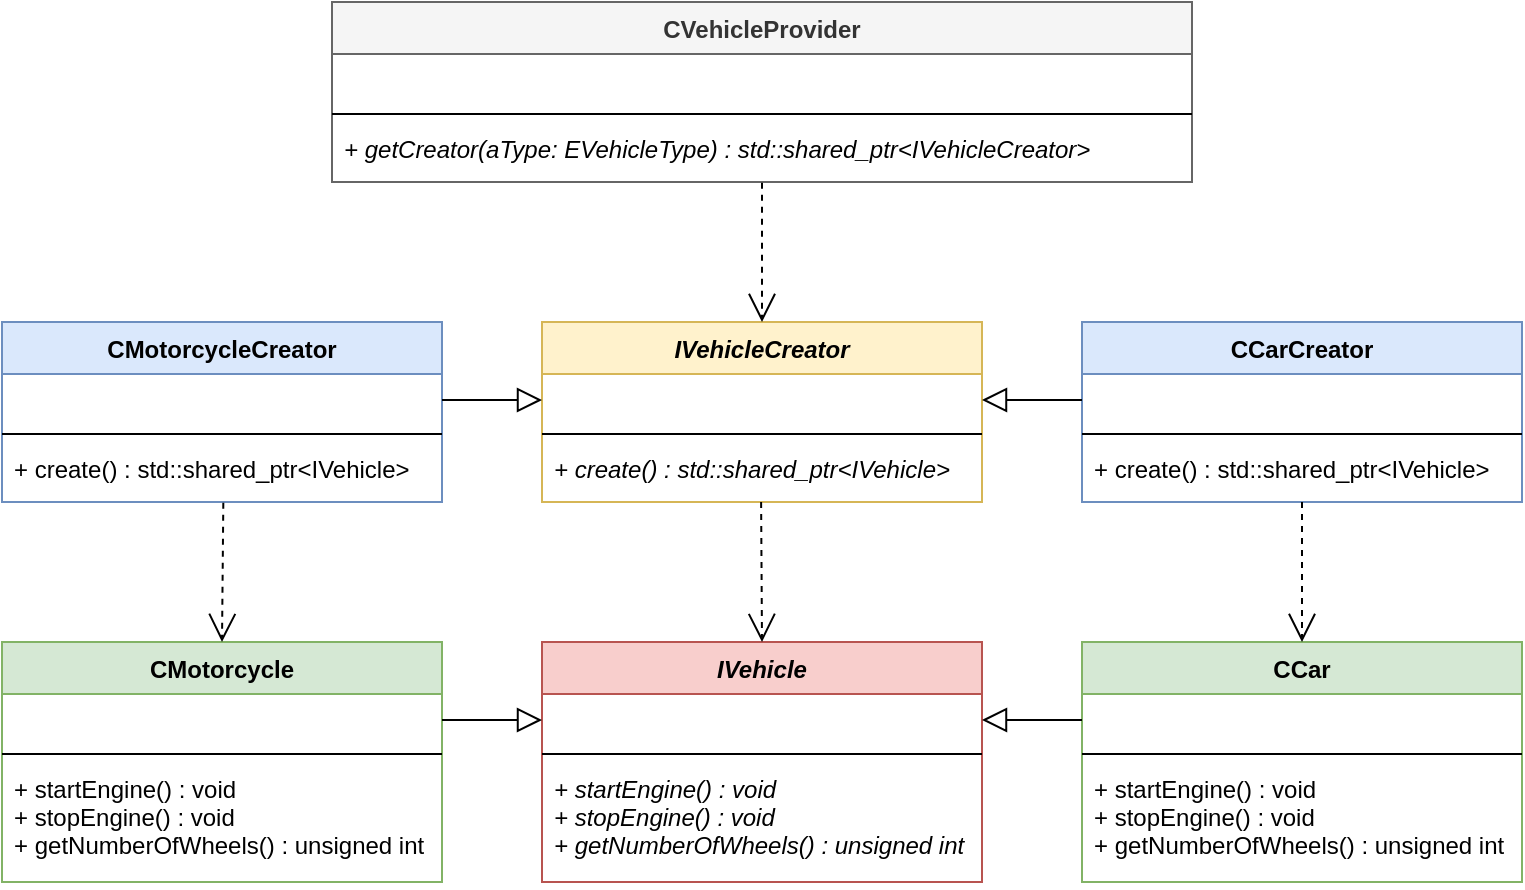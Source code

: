 <mxfile version="13.9.9" type="device"><diagram id="t_YVVsbT1V7KjZza86ZD" name="Strona-1"><mxGraphModel dx="922" dy="639" grid="1" gridSize="10" guides="1" tooltips="1" connect="1" arrows="1" fold="1" page="1" pageScale="1" pageWidth="827" pageHeight="1169" math="0" shadow="0"><root><mxCell id="0"/><mxCell id="1" parent="0"/><mxCell id="hDCXqczd-v2uWRqWKVi3-1" value="IVehicle" style="swimlane;fontStyle=3;align=center;verticalAlign=top;childLayout=stackLayout;horizontal=1;startSize=26;horizontalStack=0;resizeParent=1;resizeParentMax=0;resizeLast=0;collapsible=1;marginBottom=0;fillColor=#f8cecc;strokeColor=#b85450;" parent="1" vertex="1"><mxGeometry x="380" y="800" width="220" height="120" as="geometry"/></mxCell><mxCell id="hDCXqczd-v2uWRqWKVi3-2" value=" " style="text;strokeColor=none;fillColor=none;align=left;verticalAlign=top;spacingLeft=4;spacingRight=4;overflow=hidden;rotatable=0;points=[[0,0.5],[1,0.5]];portConstraint=eastwest;" parent="hDCXqczd-v2uWRqWKVi3-1" vertex="1"><mxGeometry y="26" width="220" height="26" as="geometry"/></mxCell><mxCell id="hDCXqczd-v2uWRqWKVi3-3" value="" style="line;strokeWidth=1;fillColor=none;align=left;verticalAlign=middle;spacingTop=-1;spacingLeft=3;spacingRight=3;rotatable=0;labelPosition=right;points=[];portConstraint=eastwest;" parent="hDCXqczd-v2uWRqWKVi3-1" vertex="1"><mxGeometry y="52" width="220" height="8" as="geometry"/></mxCell><mxCell id="hDCXqczd-v2uWRqWKVi3-4" value="+ startEngine() : void&#10;+ stopEngine() : void&#10;+ getNumberOfWheels() : unsigned int" style="text;strokeColor=none;fillColor=none;align=left;verticalAlign=top;spacingLeft=4;spacingRight=4;overflow=hidden;rotatable=0;points=[[0,0.5],[1,0.5]];portConstraint=eastwest;fontStyle=2" parent="hDCXqczd-v2uWRqWKVi3-1" vertex="1"><mxGeometry y="60" width="220" height="60" as="geometry"/></mxCell><mxCell id="hDCXqczd-v2uWRqWKVi3-7" value="IVehicleCreator" style="swimlane;fontStyle=3;align=center;verticalAlign=top;childLayout=stackLayout;horizontal=1;startSize=26;horizontalStack=0;resizeParent=1;resizeParentMax=0;resizeLast=0;collapsible=1;marginBottom=0;fillColor=#fff2cc;strokeColor=#d6b656;" parent="1" vertex="1"><mxGeometry x="380" y="640" width="220" height="90" as="geometry"/></mxCell><mxCell id="hDCXqczd-v2uWRqWKVi3-8" value=" " style="text;strokeColor=none;fillColor=none;align=left;verticalAlign=top;spacingLeft=4;spacingRight=4;overflow=hidden;rotatable=0;points=[[0,0.5],[1,0.5]];portConstraint=eastwest;" parent="hDCXqczd-v2uWRqWKVi3-7" vertex="1"><mxGeometry y="26" width="220" height="26" as="geometry"/></mxCell><mxCell id="hDCXqczd-v2uWRqWKVi3-9" value="" style="line;strokeWidth=1;fillColor=none;align=left;verticalAlign=middle;spacingTop=-1;spacingLeft=3;spacingRight=3;rotatable=0;labelPosition=right;points=[];portConstraint=eastwest;" parent="hDCXqczd-v2uWRqWKVi3-7" vertex="1"><mxGeometry y="52" width="220" height="8" as="geometry"/></mxCell><mxCell id="hDCXqczd-v2uWRqWKVi3-10" value="+ create() : std::shared_ptr&lt;IVehicle&gt;" style="text;strokeColor=none;fillColor=none;align=left;verticalAlign=top;spacingLeft=4;spacingRight=4;overflow=hidden;rotatable=0;points=[[0,0.5],[1,0.5]];portConstraint=eastwest;fontStyle=2" parent="hDCXqczd-v2uWRqWKVi3-7" vertex="1"><mxGeometry y="60" width="220" height="30" as="geometry"/></mxCell><mxCell id="hDCXqczd-v2uWRqWKVi3-11" value="CVehicleProvider" style="swimlane;fontStyle=1;align=center;verticalAlign=top;childLayout=stackLayout;horizontal=1;startSize=26;horizontalStack=0;resizeParent=1;resizeParentMax=0;resizeLast=0;collapsible=1;marginBottom=0;fillColor=#f5f5f5;strokeColor=#666666;fontColor=#333333;" parent="1" vertex="1"><mxGeometry x="275" y="480" width="430" height="90" as="geometry"/></mxCell><mxCell id="hDCXqczd-v2uWRqWKVi3-12" value=" " style="text;strokeColor=none;fillColor=none;align=left;verticalAlign=top;spacingLeft=4;spacingRight=4;overflow=hidden;rotatable=0;points=[[0,0.5],[1,0.5]];portConstraint=eastwest;" parent="hDCXqczd-v2uWRqWKVi3-11" vertex="1"><mxGeometry y="26" width="430" height="26" as="geometry"/></mxCell><mxCell id="hDCXqczd-v2uWRqWKVi3-13" value="" style="line;strokeWidth=1;fillColor=none;align=left;verticalAlign=middle;spacingTop=-1;spacingLeft=3;spacingRight=3;rotatable=0;labelPosition=right;points=[];portConstraint=eastwest;" parent="hDCXqczd-v2uWRqWKVi3-11" vertex="1"><mxGeometry y="52" width="430" height="8" as="geometry"/></mxCell><mxCell id="hDCXqczd-v2uWRqWKVi3-14" value="+ getCreator(aType: EVehicleType) : std::shared_ptr&lt;IVehicleCreator&gt;" style="text;strokeColor=none;fillColor=none;align=left;verticalAlign=top;spacingLeft=4;spacingRight=4;overflow=hidden;rotatable=0;points=[[0,0.5],[1,0.5]];portConstraint=eastwest;fontStyle=2" parent="hDCXqczd-v2uWRqWKVi3-11" vertex="1"><mxGeometry y="60" width="430" height="30" as="geometry"/></mxCell><mxCell id="hDCXqczd-v2uWRqWKVi3-15" value="CCar" style="swimlane;fontStyle=1;align=center;verticalAlign=top;childLayout=stackLayout;horizontal=1;startSize=26;horizontalStack=0;resizeParent=1;resizeParentMax=0;resizeLast=0;collapsible=1;marginBottom=0;fillColor=#d5e8d4;strokeColor=#82b366;" parent="1" vertex="1"><mxGeometry x="650" y="800" width="220" height="120" as="geometry"/></mxCell><mxCell id="hDCXqczd-v2uWRqWKVi3-16" value=" " style="text;strokeColor=none;fillColor=none;align=left;verticalAlign=top;spacingLeft=4;spacingRight=4;overflow=hidden;rotatable=0;points=[[0,0.5],[1,0.5]];portConstraint=eastwest;" parent="hDCXqczd-v2uWRqWKVi3-15" vertex="1"><mxGeometry y="26" width="220" height="26" as="geometry"/></mxCell><mxCell id="hDCXqczd-v2uWRqWKVi3-17" value="" style="line;strokeWidth=1;fillColor=none;align=left;verticalAlign=middle;spacingTop=-1;spacingLeft=3;spacingRight=3;rotatable=0;labelPosition=right;points=[];portConstraint=eastwest;" parent="hDCXqczd-v2uWRqWKVi3-15" vertex="1"><mxGeometry y="52" width="220" height="8" as="geometry"/></mxCell><mxCell id="hDCXqczd-v2uWRqWKVi3-18" value="+ startEngine() : void&#10;+ stopEngine() : void&#10;+ getNumberOfWheels() : unsigned int" style="text;strokeColor=none;fillColor=none;align=left;verticalAlign=top;spacingLeft=4;spacingRight=4;overflow=hidden;rotatable=0;points=[[0,0.5],[1,0.5]];portConstraint=eastwest;fontStyle=0" parent="hDCXqczd-v2uWRqWKVi3-15" vertex="1"><mxGeometry y="60" width="220" height="60" as="geometry"/></mxCell><mxCell id="hDCXqczd-v2uWRqWKVi3-19" value="CCarCreator" style="swimlane;fontStyle=1;align=center;verticalAlign=top;childLayout=stackLayout;horizontal=1;startSize=26;horizontalStack=0;resizeParent=1;resizeParentMax=0;resizeLast=0;collapsible=1;marginBottom=0;fillColor=#dae8fc;strokeColor=#6c8ebf;" parent="1" vertex="1"><mxGeometry x="650" y="640" width="220" height="90" as="geometry"/></mxCell><mxCell id="hDCXqczd-v2uWRqWKVi3-20" value=" " style="text;strokeColor=none;fillColor=none;align=left;verticalAlign=top;spacingLeft=4;spacingRight=4;overflow=hidden;rotatable=0;points=[[0,0.5],[1,0.5]];portConstraint=eastwest;" parent="hDCXqczd-v2uWRqWKVi3-19" vertex="1"><mxGeometry y="26" width="220" height="26" as="geometry"/></mxCell><mxCell id="hDCXqczd-v2uWRqWKVi3-21" value="" style="line;strokeWidth=1;fillColor=none;align=left;verticalAlign=middle;spacingTop=-1;spacingLeft=3;spacingRight=3;rotatable=0;labelPosition=right;points=[];portConstraint=eastwest;" parent="hDCXqczd-v2uWRqWKVi3-19" vertex="1"><mxGeometry y="52" width="220" height="8" as="geometry"/></mxCell><mxCell id="hDCXqczd-v2uWRqWKVi3-22" value="+ create() : std::shared_ptr&lt;IVehicle&gt;" style="text;strokeColor=none;fillColor=none;align=left;verticalAlign=top;spacingLeft=4;spacingRight=4;overflow=hidden;rotatable=0;points=[[0,0.5],[1,0.5]];portConstraint=eastwest;fontStyle=0" parent="hDCXqczd-v2uWRqWKVi3-19" vertex="1"><mxGeometry y="60" width="220" height="30" as="geometry"/></mxCell><mxCell id="hDCXqczd-v2uWRqWKVi3-23" value="CMotorcycle" style="swimlane;fontStyle=1;align=center;verticalAlign=top;childLayout=stackLayout;horizontal=1;startSize=26;horizontalStack=0;resizeParent=1;resizeParentMax=0;resizeLast=0;collapsible=1;marginBottom=0;fillColor=#d5e8d4;strokeColor=#82b366;" parent="1" vertex="1"><mxGeometry x="110" y="800" width="220" height="120" as="geometry"/></mxCell><mxCell id="hDCXqczd-v2uWRqWKVi3-24" value=" " style="text;strokeColor=none;fillColor=none;align=left;verticalAlign=top;spacingLeft=4;spacingRight=4;overflow=hidden;rotatable=0;points=[[0,0.5],[1,0.5]];portConstraint=eastwest;" parent="hDCXqczd-v2uWRqWKVi3-23" vertex="1"><mxGeometry y="26" width="220" height="26" as="geometry"/></mxCell><mxCell id="hDCXqczd-v2uWRqWKVi3-25" value="" style="line;strokeWidth=1;fillColor=none;align=left;verticalAlign=middle;spacingTop=-1;spacingLeft=3;spacingRight=3;rotatable=0;labelPosition=right;points=[];portConstraint=eastwest;" parent="hDCXqczd-v2uWRqWKVi3-23" vertex="1"><mxGeometry y="52" width="220" height="8" as="geometry"/></mxCell><mxCell id="hDCXqczd-v2uWRqWKVi3-26" value="+ startEngine() : void&#10;+ stopEngine() : void&#10;+ getNumberOfWheels() : unsigned int" style="text;strokeColor=none;fillColor=none;align=left;verticalAlign=top;spacingLeft=4;spacingRight=4;overflow=hidden;rotatable=0;points=[[0,0.5],[1,0.5]];portConstraint=eastwest;fontStyle=0" parent="hDCXqczd-v2uWRqWKVi3-23" vertex="1"><mxGeometry y="60" width="220" height="60" as="geometry"/></mxCell><mxCell id="hDCXqczd-v2uWRqWKVi3-27" value="CMotorcycleCreator" style="swimlane;fontStyle=1;align=center;verticalAlign=top;childLayout=stackLayout;horizontal=1;startSize=26;horizontalStack=0;resizeParent=1;resizeParentMax=0;resizeLast=0;collapsible=1;marginBottom=0;fillColor=#dae8fc;strokeColor=#6c8ebf;" parent="1" vertex="1"><mxGeometry x="110" y="640" width="220" height="90" as="geometry"/></mxCell><mxCell id="hDCXqczd-v2uWRqWKVi3-28" value=" " style="text;strokeColor=none;fillColor=none;align=left;verticalAlign=top;spacingLeft=4;spacingRight=4;overflow=hidden;rotatable=0;points=[[0,0.5],[1,0.5]];portConstraint=eastwest;" parent="hDCXqczd-v2uWRqWKVi3-27" vertex="1"><mxGeometry y="26" width="220" height="26" as="geometry"/></mxCell><mxCell id="hDCXqczd-v2uWRqWKVi3-29" value="" style="line;strokeWidth=1;fillColor=none;align=left;verticalAlign=middle;spacingTop=-1;spacingLeft=3;spacingRight=3;rotatable=0;labelPosition=right;points=[];portConstraint=eastwest;" parent="hDCXqczd-v2uWRqWKVi3-27" vertex="1"><mxGeometry y="52" width="220" height="8" as="geometry"/></mxCell><mxCell id="hDCXqczd-v2uWRqWKVi3-30" value="+ create() : std::shared_ptr&lt;IVehicle&gt;" style="text;strokeColor=none;fillColor=none;align=left;verticalAlign=top;spacingLeft=4;spacingRight=4;overflow=hidden;rotatable=0;points=[[0,0.5],[1,0.5]];portConstraint=eastwest;fontStyle=0" parent="hDCXqczd-v2uWRqWKVi3-27" vertex="1"><mxGeometry y="60" width="220" height="30" as="geometry"/></mxCell><mxCell id="kwtXro242BNhaJwaFEB2-1" value="" style="endArrow=block;html=1;endFill=0;entryX=0;entryY=0.5;entryDx=0;entryDy=0;exitX=1;exitY=0.5;exitDx=0;exitDy=0;endSize=10;" edge="1" parent="1" source="hDCXqczd-v2uWRqWKVi3-24" target="hDCXqczd-v2uWRqWKVi3-2"><mxGeometry width="50" height="50" relative="1" as="geometry"><mxPoint x="270" y="1060" as="sourcePoint"/><mxPoint x="320" y="1010" as="targetPoint"/></mxGeometry></mxCell><mxCell id="kwtXro242BNhaJwaFEB2-2" value="" style="endArrow=block;html=1;endFill=0;entryX=1;entryY=0.5;entryDx=0;entryDy=0;exitX=0;exitY=0.5;exitDx=0;exitDy=0;endSize=10;" edge="1" parent="1" source="hDCXqczd-v2uWRqWKVi3-16" target="hDCXqczd-v2uWRqWKVi3-2"><mxGeometry width="50" height="50" relative="1" as="geometry"><mxPoint x="340" y="849" as="sourcePoint"/><mxPoint x="390" y="849" as="targetPoint"/></mxGeometry></mxCell><mxCell id="kwtXro242BNhaJwaFEB2-3" value="" style="endArrow=block;html=1;endFill=0;entryX=0;entryY=0.5;entryDx=0;entryDy=0;exitX=1;exitY=0.5;exitDx=0;exitDy=0;endSize=10;" edge="1" parent="1" source="hDCXqczd-v2uWRqWKVi3-28" target="hDCXqczd-v2uWRqWKVi3-8"><mxGeometry width="50" height="50" relative="1" as="geometry"><mxPoint x="340" y="849" as="sourcePoint"/><mxPoint x="390" y="849" as="targetPoint"/></mxGeometry></mxCell><mxCell id="kwtXro242BNhaJwaFEB2-4" value="" style="endArrow=block;html=1;endFill=0;entryX=1;entryY=0.5;entryDx=0;entryDy=0;exitX=0;exitY=0.5;exitDx=0;exitDy=0;endSize=10;" edge="1" parent="1" source="hDCXqczd-v2uWRqWKVi3-20" target="hDCXqczd-v2uWRqWKVi3-8"><mxGeometry width="50" height="50" relative="1" as="geometry"><mxPoint x="660" y="849" as="sourcePoint"/><mxPoint x="610" y="849" as="targetPoint"/></mxGeometry></mxCell><mxCell id="kwtXro242BNhaJwaFEB2-5" value="" style="endArrow=open;html=1;entryX=0.5;entryY=0;entryDx=0;entryDy=0;endFill=0;dashed=1;exitX=0.503;exitY=1.011;exitDx=0;exitDy=0;exitPerimeter=0;endSize=12;" edge="1" parent="1" source="hDCXqczd-v2uWRqWKVi3-30" target="hDCXqczd-v2uWRqWKVi3-23"><mxGeometry width="50" height="50" relative="1" as="geometry"><mxPoint x="220" y="740" as="sourcePoint"/><mxPoint x="70" y="760" as="targetPoint"/></mxGeometry></mxCell><mxCell id="kwtXro242BNhaJwaFEB2-6" value="" style="endArrow=open;html=1;entryX=0.5;entryY=0;entryDx=0;entryDy=0;endFill=0;dashed=1;exitX=0.498;exitY=1;exitDx=0;exitDy=0;exitPerimeter=0;endSize=12;" edge="1" parent="1" source="hDCXqczd-v2uWRqWKVi3-10" target="hDCXqczd-v2uWRqWKVi3-1"><mxGeometry width="50" height="50" relative="1" as="geometry"><mxPoint x="440.66" y="730.0" as="sourcePoint"/><mxPoint x="440" y="799.67" as="targetPoint"/></mxGeometry></mxCell><mxCell id="kwtXro242BNhaJwaFEB2-7" value="" style="endArrow=open;html=1;entryX=0.5;entryY=0;entryDx=0;entryDy=0;endFill=0;dashed=1;exitX=0.5;exitY=1;exitDx=0;exitDy=0;exitPerimeter=0;endSize=12;" edge="1" parent="1" source="hDCXqczd-v2uWRqWKVi3-22" target="hDCXqczd-v2uWRqWKVi3-15"><mxGeometry width="50" height="50" relative="1" as="geometry"><mxPoint x="499.56" y="740" as="sourcePoint"/><mxPoint x="500" y="810" as="targetPoint"/></mxGeometry></mxCell><mxCell id="kwtXro242BNhaJwaFEB2-8" value="" style="endArrow=open;html=1;entryX=0.5;entryY=0;entryDx=0;entryDy=0;endFill=0;dashed=1;exitX=0.5;exitY=1.011;exitDx=0;exitDy=0;exitPerimeter=0;startSize=9;endSize=12;" edge="1" parent="1" source="hDCXqczd-v2uWRqWKVi3-14" target="hDCXqczd-v2uWRqWKVi3-7"><mxGeometry width="50" height="50" relative="1" as="geometry"><mxPoint x="590" y="585" as="sourcePoint"/><mxPoint x="590.44" y="655" as="targetPoint"/></mxGeometry></mxCell></root></mxGraphModel></diagram></mxfile>